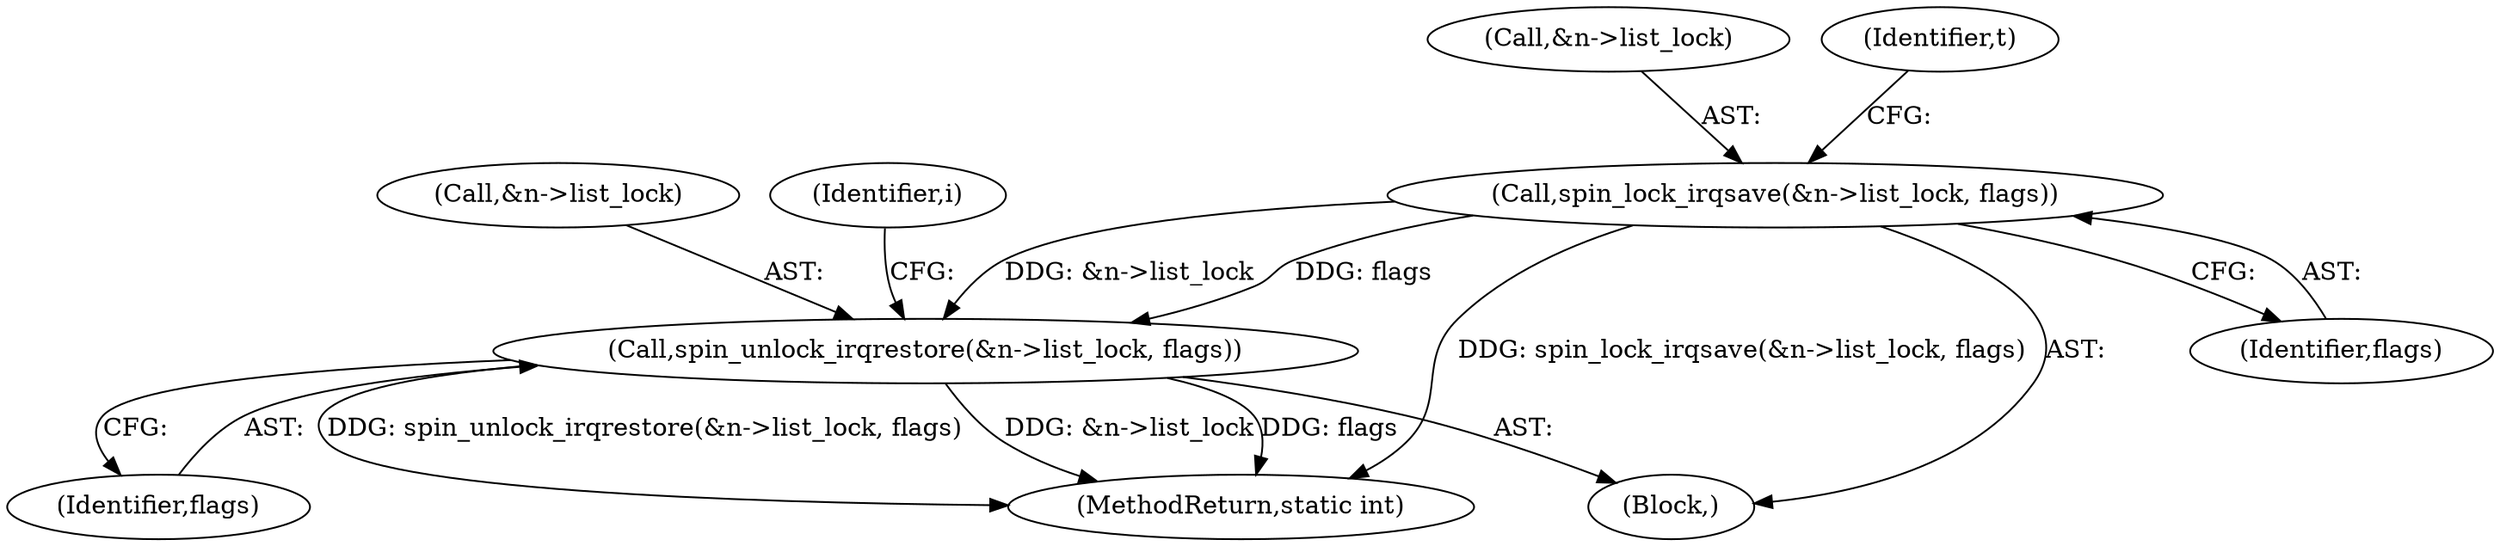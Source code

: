 digraph "0_linux_f8bd2258e2d520dff28c855658bd24bdafb5102d_9@pointer" {
"1000148" [label="(Call,spin_lock_irqsave(&n->list_lock, flags))"];
"1000166" [label="(Call,spin_unlock_irqrestore(&n->list_lock, flags))"];
"1000148" [label="(Call,spin_lock_irqsave(&n->list_lock, flags))"];
"1000149" [label="(Call,&n->list_lock)"];
"1000171" [label="(Identifier,flags)"];
"1000167" [label="(Call,&n->list_lock)"];
"1000166" [label="(Call,spin_unlock_irqrestore(&n->list_lock, flags))"];
"1000153" [label="(Identifier,flags)"];
"1000156" [label="(Identifier,t)"];
"1000174" [label="(Identifier,i)"];
"1000406" [label="(MethodReturn,static int)"];
"1000131" [label="(Block,)"];
"1000148" -> "1000131"  [label="AST: "];
"1000148" -> "1000153"  [label="CFG: "];
"1000149" -> "1000148"  [label="AST: "];
"1000153" -> "1000148"  [label="AST: "];
"1000156" -> "1000148"  [label="CFG: "];
"1000148" -> "1000406"  [label="DDG: spin_lock_irqsave(&n->list_lock, flags)"];
"1000148" -> "1000166"  [label="DDG: &n->list_lock"];
"1000148" -> "1000166"  [label="DDG: flags"];
"1000166" -> "1000131"  [label="AST: "];
"1000166" -> "1000171"  [label="CFG: "];
"1000167" -> "1000166"  [label="AST: "];
"1000171" -> "1000166"  [label="AST: "];
"1000174" -> "1000166"  [label="CFG: "];
"1000166" -> "1000406"  [label="DDG: spin_unlock_irqrestore(&n->list_lock, flags)"];
"1000166" -> "1000406"  [label="DDG: &n->list_lock"];
"1000166" -> "1000406"  [label="DDG: flags"];
}

